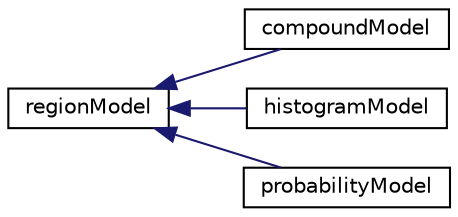 digraph "Graphical Class Hierarchy"
{
  edge [fontname="Helvetica",fontsize="10",labelfontname="Helvetica",labelfontsize="10"];
  node [fontname="Helvetica",fontsize="10",shape=record];
  rankdir="LR";
  Node1 [label="regionModel",height=0.2,width=0.4,color="black", fillcolor="white", style="filled",URL="$classregion_model.html"];
  Node1 -> Node2 [dir="back",color="midnightblue",fontsize="10",style="solid",fontname="Helvetica"];
  Node2 [label="compoundModel",height=0.2,width=0.4,color="black", fillcolor="white", style="filled",URL="$classcompound_model.html"];
  Node1 -> Node3 [dir="back",color="midnightblue",fontsize="10",style="solid",fontname="Helvetica"];
  Node3 [label="histogramModel",height=0.2,width=0.4,color="black", fillcolor="white", style="filled",URL="$classhistogram_model.html"];
  Node1 -> Node4 [dir="back",color="midnightblue",fontsize="10",style="solid",fontname="Helvetica"];
  Node4 [label="probabilityModel",height=0.2,width=0.4,color="black", fillcolor="white", style="filled",URL="$classprobability_model.html"];
}
